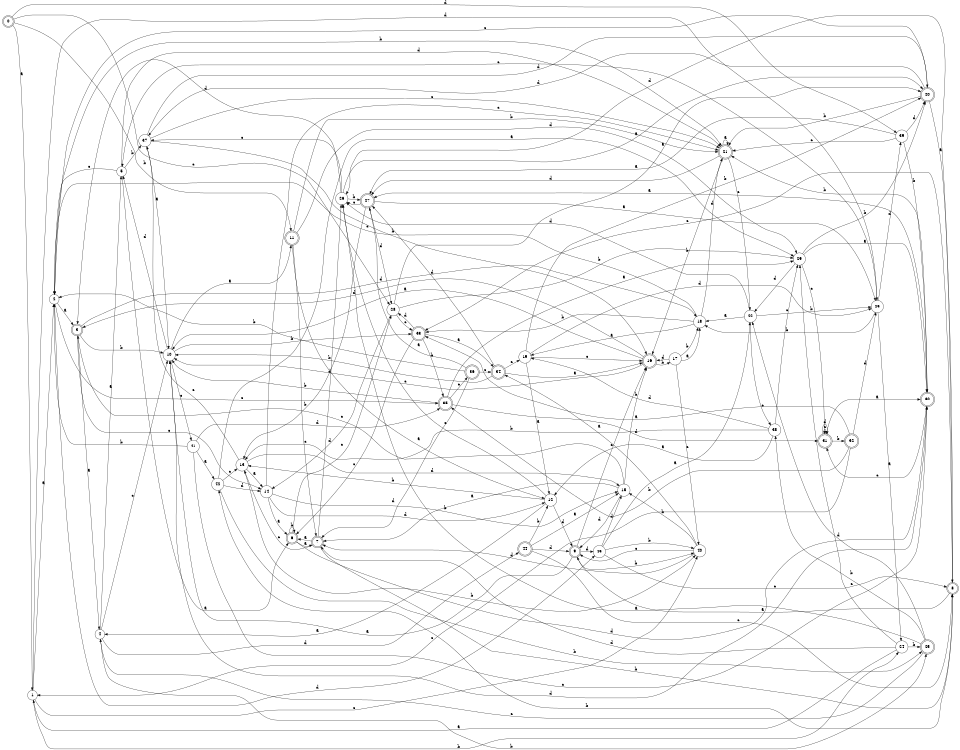 digraph n36_3 {
__start0 [label="" shape="none"];

rankdir=LR;
size="8,5";

s0 [style="rounded,filled", color="black", fillcolor="white" shape="doublecircle", label="0"];
s1 [style="filled", color="black", fillcolor="white" shape="circle", label="1"];
s2 [style="filled", color="black", fillcolor="white" shape="circle", label="2"];
s3 [style="rounded,filled", color="black", fillcolor="white" shape="doublecircle", label="3"];
s4 [style="filled", color="black", fillcolor="white" shape="circle", label="4"];
s5 [style="filled", color="black", fillcolor="white" shape="circle", label="5"];
s6 [style="rounded,filled", color="black", fillcolor="white" shape="doublecircle", label="6"];
s7 [style="rounded,filled", color="black", fillcolor="white" shape="doublecircle", label="7"];
s8 [style="rounded,filled", color="black", fillcolor="white" shape="doublecircle", label="8"];
s9 [style="rounded,filled", color="black", fillcolor="white" shape="doublecircle", label="9"];
s10 [style="filled", color="black", fillcolor="white" shape="circle", label="10"];
s11 [style="rounded,filled", color="black", fillcolor="white" shape="doublecircle", label="11"];
s12 [style="filled", color="black", fillcolor="white" shape="circle", label="12"];
s13 [style="filled", color="black", fillcolor="white" shape="circle", label="13"];
s14 [style="filled", color="black", fillcolor="white" shape="circle", label="14"];
s15 [style="filled", color="black", fillcolor="white" shape="circle", label="15"];
s16 [style="rounded,filled", color="black", fillcolor="white" shape="doublecircle", label="16"];
s17 [style="filled", color="black", fillcolor="white" shape="circle", label="17"];
s18 [style="filled", color="black", fillcolor="white" shape="circle", label="18"];
s19 [style="filled", color="black", fillcolor="white" shape="circle", label="19"];
s20 [style="rounded,filled", color="black", fillcolor="white" shape="doublecircle", label="20"];
s21 [style="rounded,filled", color="black", fillcolor="white" shape="doublecircle", label="21"];
s22 [style="filled", color="black", fillcolor="white" shape="circle", label="22"];
s23 [style="filled", color="black", fillcolor="white" shape="circle", label="23"];
s24 [style="filled", color="black", fillcolor="white" shape="circle", label="24"];
s25 [style="rounded,filled", color="black", fillcolor="white" shape="doublecircle", label="25"];
s26 [style="filled", color="black", fillcolor="white" shape="circle", label="26"];
s27 [style="rounded,filled", color="black", fillcolor="white" shape="doublecircle", label="27"];
s28 [style="filled", color="black", fillcolor="white" shape="circle", label="28"];
s29 [style="filled", color="black", fillcolor="white" shape="circle", label="29"];
s30 [style="rounded,filled", color="black", fillcolor="white" shape="doublecircle", label="30"];
s31 [style="rounded,filled", color="black", fillcolor="white" shape="doublecircle", label="31"];
s32 [style="rounded,filled", color="black", fillcolor="white" shape="doublecircle", label="32"];
s33 [style="rounded,filled", color="black", fillcolor="white" shape="doublecircle", label="33"];
s34 [style="rounded,filled", color="black", fillcolor="white" shape="doublecircle", label="34"];
s35 [style="rounded,filled", color="black", fillcolor="white" shape="doublecircle", label="35"];
s36 [style="rounded,filled", color="black", fillcolor="white" shape="doublecircle", label="36"];
s37 [style="filled", color="black", fillcolor="white" shape="circle", label="37"];
s38 [style="filled", color="black", fillcolor="white" shape="circle", label="38"];
s39 [style="filled", color="black", fillcolor="white" shape="circle", label="39"];
s40 [style="filled", color="black", fillcolor="white" shape="circle", label="40"];
s41 [style="filled", color="black", fillcolor="white" shape="circle", label="41"];
s42 [style="filled", color="black", fillcolor="white" shape="circle", label="42"];
s43 [style="filled", color="black", fillcolor="white" shape="circle", label="43"];
s44 [style="rounded,filled", color="black", fillcolor="white" shape="doublecircle", label="44"];
s0 -> s1 [label="a"];
s0 -> s11 [label="b"];
s0 -> s28 [label="c"];
s0 -> s39 [label="d"];
s1 -> s2 [label="a"];
s1 -> s24 [label="b"];
s1 -> s40 [label="c"];
s1 -> s23 [label="d"];
s2 -> s3 [label="a"];
s2 -> s21 [label="b"];
s2 -> s35 [label="c"];
s2 -> s43 [label="d"];
s3 -> s4 [label="a"];
s3 -> s10 [label="b"];
s3 -> s14 [label="c"];
s3 -> s18 [label="d"];
s4 -> s5 [label="a"];
s4 -> s25 [label="b"];
s4 -> s10 [label="c"];
s4 -> s44 [label="d"];
s5 -> s6 [label="a"];
s5 -> s37 [label="b"];
s5 -> s2 [label="c"];
s5 -> s21 [label="d"];
s6 -> s7 [label="a"];
s6 -> s6 [label="b"];
s6 -> s28 [label="c"];
s6 -> s30 [label="d"];
s7 -> s6 [label="a"];
s7 -> s8 [label="b"];
s7 -> s13 [label="c"];
s7 -> s26 [label="d"];
s8 -> s9 [label="a"];
s8 -> s42 [label="b"];
s8 -> s33 [label="c"];
s8 -> s26 [label="d"];
s9 -> s10 [label="a"];
s9 -> s40 [label="b"];
s9 -> s16 [label="c"];
s9 -> s43 [label="d"];
s10 -> s11 [label="a"];
s10 -> s33 [label="b"];
s10 -> s41 [label="c"];
s10 -> s5 [label="d"];
s11 -> s12 [label="a"];
s11 -> s21 [label="b"];
s11 -> s7 [label="c"];
s11 -> s29 [label="d"];
s12 -> s4 [label="a"];
s12 -> s13 [label="b"];
s12 -> s26 [label="c"];
s12 -> s9 [label="d"];
s13 -> s14 [label="a"];
s13 -> s40 [label="b"];
s13 -> s37 [label="c"];
s13 -> s15 [label="d"];
s14 -> s6 [label="a"];
s14 -> s15 [label="b"];
s14 -> s21 [label="c"];
s14 -> s12 [label="d"];
s15 -> s7 [label="a"];
s15 -> s16 [label="b"];
s15 -> s3 [label="c"];
s15 -> s9 [label="d"];
s16 -> s10 [label="a"];
s16 -> s17 [label="b"];
s16 -> s10 [label="c"];
s16 -> s3 [label="d"];
s17 -> s18 [label="a"];
s17 -> s18 [label="b"];
s17 -> s40 [label="c"];
s17 -> s16 [label="d"];
s18 -> s19 [label="a"];
s18 -> s33 [label="b"];
s18 -> s2 [label="c"];
s18 -> s21 [label="d"];
s19 -> s12 [label="a"];
s19 -> s20 [label="b"];
s19 -> s16 [label="c"];
s19 -> s23 [label="d"];
s20 -> s8 [label="a"];
s20 -> s21 [label="b"];
s20 -> s2 [label="c"];
s20 -> s37 [label="d"];
s21 -> s21 [label="a"];
s21 -> s16 [label="b"];
s21 -> s22 [label="c"];
s21 -> s27 [label="d"];
s22 -> s18 [label="a"];
s22 -> s23 [label="b"];
s22 -> s38 [label="c"];
s22 -> s26 [label="d"];
s23 -> s24 [label="a"];
s23 -> s18 [label="b"];
s23 -> s5 [label="c"];
s23 -> s39 [label="d"];
s24 -> s1 [label="a"];
s24 -> s25 [label="b"];
s24 -> s29 [label="c"];
s24 -> s7 [label="d"];
s25 -> s26 [label="a"];
s25 -> s38 [label="b"];
s25 -> s4 [label="c"];
s25 -> s22 [label="d"];
s26 -> s20 [label="a"];
s26 -> s27 [label="b"];
s26 -> s37 [label="c"];
s26 -> s3 [label="d"];
s27 -> s23 [label="a"];
s27 -> s13 [label="b"];
s27 -> s26 [label="c"];
s27 -> s28 [label="d"];
s28 -> s20 [label="a"];
s28 -> s29 [label="b"];
s28 -> s33 [label="c"];
s28 -> s14 [label="d"];
s29 -> s30 [label="a"];
s29 -> s20 [label="b"];
s29 -> s31 [label="c"];
s29 -> s22 [label="d"];
s30 -> s27 [label="a"];
s30 -> s21 [label="b"];
s30 -> s31 [label="c"];
s30 -> s10 [label="d"];
s31 -> s30 [label="a"];
s31 -> s32 [label="b"];
s31 -> s31 [label="c"];
s31 -> s31 [label="d"];
s32 -> s33 [label="a"];
s32 -> s35 [label="b"];
s32 -> s1 [label="c"];
s32 -> s23 [label="d"];
s33 -> s34 [label="a"];
s33 -> s35 [label="b"];
s33 -> s6 [label="c"];
s33 -> s28 [label="d"];
s34 -> s16 [label="a"];
s34 -> s10 [label="b"];
s34 -> s19 [label="c"];
s34 -> s27 [label="d"];
s35 -> s29 [label="a"];
s35 -> s10 [label="b"];
s35 -> s36 [label="c"];
s35 -> s31 [label="d"];
s36 -> s27 [label="a"];
s36 -> s2 [label="b"];
s36 -> s34 [label="c"];
s36 -> s7 [label="d"];
s37 -> s10 [label="a"];
s37 -> s16 [label="b"];
s37 -> s21 [label="c"];
s37 -> s20 [label="d"];
s38 -> s12 [label="a"];
s38 -> s13 [label="b"];
s38 -> s29 [label="c"];
s38 -> s19 [label="d"];
s39 -> s27 [label="a"];
s39 -> s30 [label="b"];
s39 -> s21 [label="c"];
s39 -> s20 [label="d"];
s40 -> s34 [label="a"];
s40 -> s15 [label="b"];
s40 -> s9 [label="c"];
s40 -> s7 [label="d"];
s41 -> s42 [label="a"];
s41 -> s2 [label="b"];
s41 -> s30 [label="c"];
s41 -> s35 [label="d"];
s42 -> s29 [label="a"];
s42 -> s25 [label="b"];
s42 -> s13 [label="c"];
s42 -> s14 [label="d"];
s43 -> s22 [label="a"];
s43 -> s40 [label="b"];
s43 -> s8 [label="c"];
s43 -> s15 [label="d"];
s44 -> s15 [label="a"];
s44 -> s12 [label="b"];
s44 -> s8 [label="c"];
s44 -> s9 [label="d"];

}